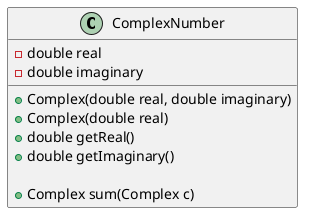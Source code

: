 @startuml

class ComplexNumber{
    -double real
    -double imaginary

    +Complex(double real, double imaginary)
    +Complex(double real)
    +double getReal()
    +double getImaginary()

    +Complex sum(Complex c)

}

@enduml